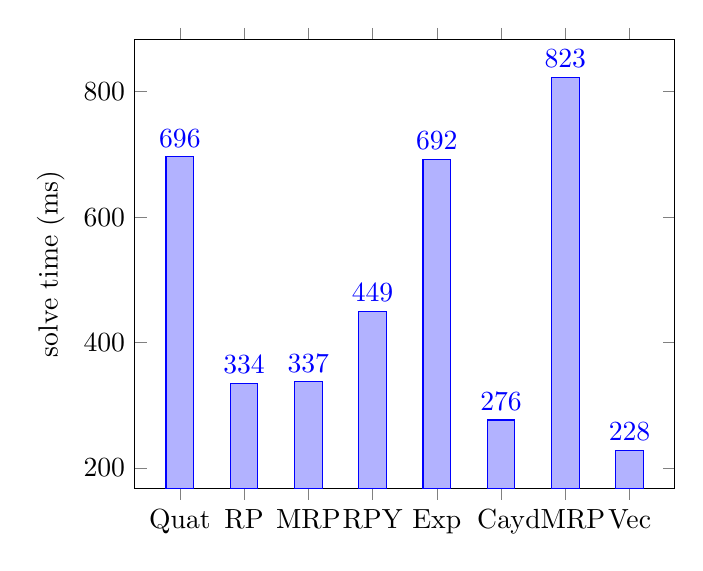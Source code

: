 \begin{tikzpicture}
\begin{axis}[ybar, ylabel={solve time (ms)}, legend style={at={(0.5,-0.07)
}, anchor={north}, legend columns={-1}}, symbolic x coords={Quat,RP,MRP,RPY,Exp,Cay,dMRP,Vec}, xtick={data}, nodes near coords, nodes near coords align={vertical}, every node near coord/.append style={/pgf/number format/.cd, fixed,precision=0}]
    \addplot
        coordinates {
            (Quat,696.175)
            (RP,334.287)
            (MRP,337.399)
            (RPY,449.42)
            (Exp,691.824)
            (Cay,276.498)
            (dMRP,823.296)
            (Vec,227.541)
        }
        ;
\end{axis}
\end{tikzpicture}
